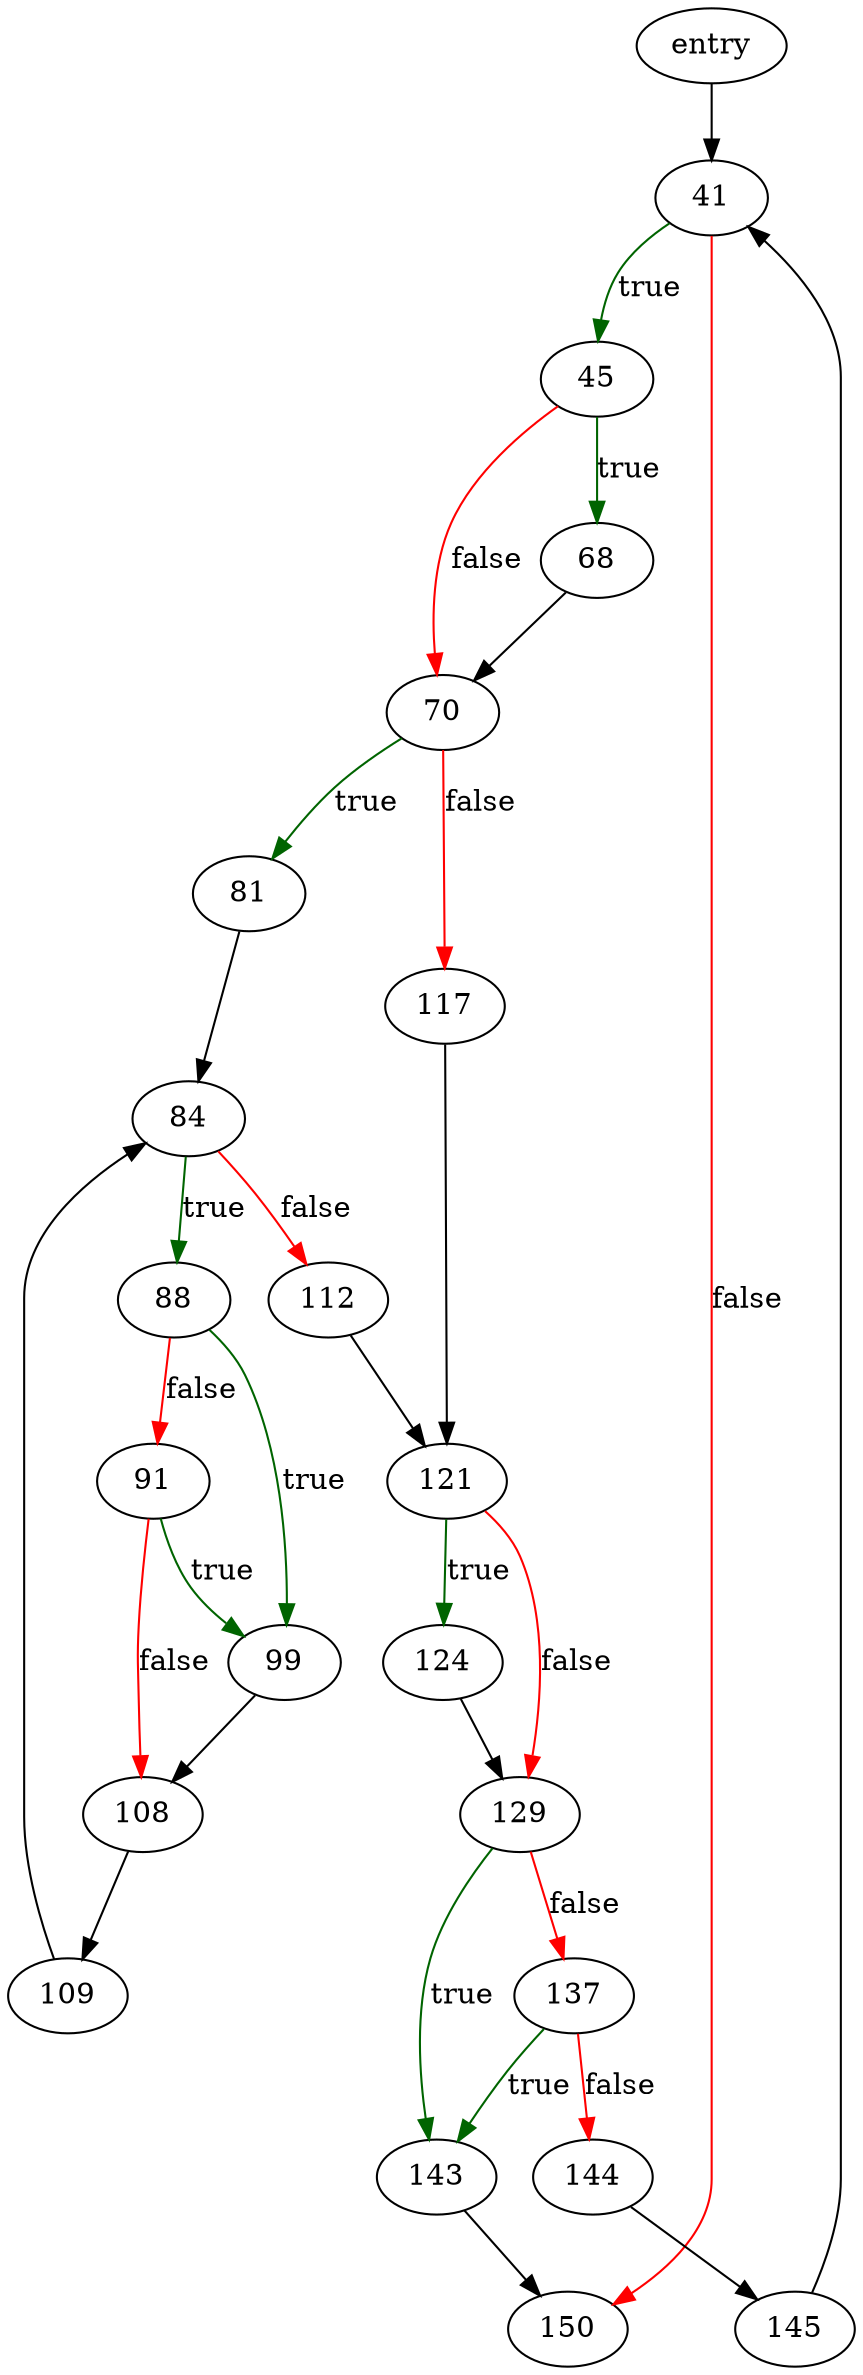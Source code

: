 digraph "whereLoopAddAll" {
	// Node definitions.
	1 [label=entry];
	41;
	45;
	68;
	70;
	81;
	84;
	88;
	91;
	99;
	108;
	109;
	112;
	117;
	121;
	124;
	129;
	137;
	143;
	144;
	145;
	150;

	// Edge definitions.
	1 -> 41;
	41 -> 45 [
		color=darkgreen
		label=true
	];
	41 -> 150 [
		color=red
		label=false
	];
	45 -> 68 [
		color=darkgreen
		label=true
	];
	45 -> 70 [
		color=red
		label=false
	];
	68 -> 70;
	70 -> 81 [
		color=darkgreen
		label=true
	];
	70 -> 117 [
		color=red
		label=false
	];
	81 -> 84;
	84 -> 88 [
		color=darkgreen
		label=true
	];
	84 -> 112 [
		color=red
		label=false
	];
	88 -> 91 [
		color=red
		label=false
	];
	88 -> 99 [
		color=darkgreen
		label=true
	];
	91 -> 99 [
		color=darkgreen
		label=true
	];
	91 -> 108 [
		color=red
		label=false
	];
	99 -> 108;
	108 -> 109;
	109 -> 84;
	112 -> 121;
	117 -> 121;
	121 -> 124 [
		color=darkgreen
		label=true
	];
	121 -> 129 [
		color=red
		label=false
	];
	124 -> 129;
	129 -> 137 [
		color=red
		label=false
	];
	129 -> 143 [
		color=darkgreen
		label=true
	];
	137 -> 143 [
		color=darkgreen
		label=true
	];
	137 -> 144 [
		color=red
		label=false
	];
	143 -> 150;
	144 -> 145;
	145 -> 41;
}